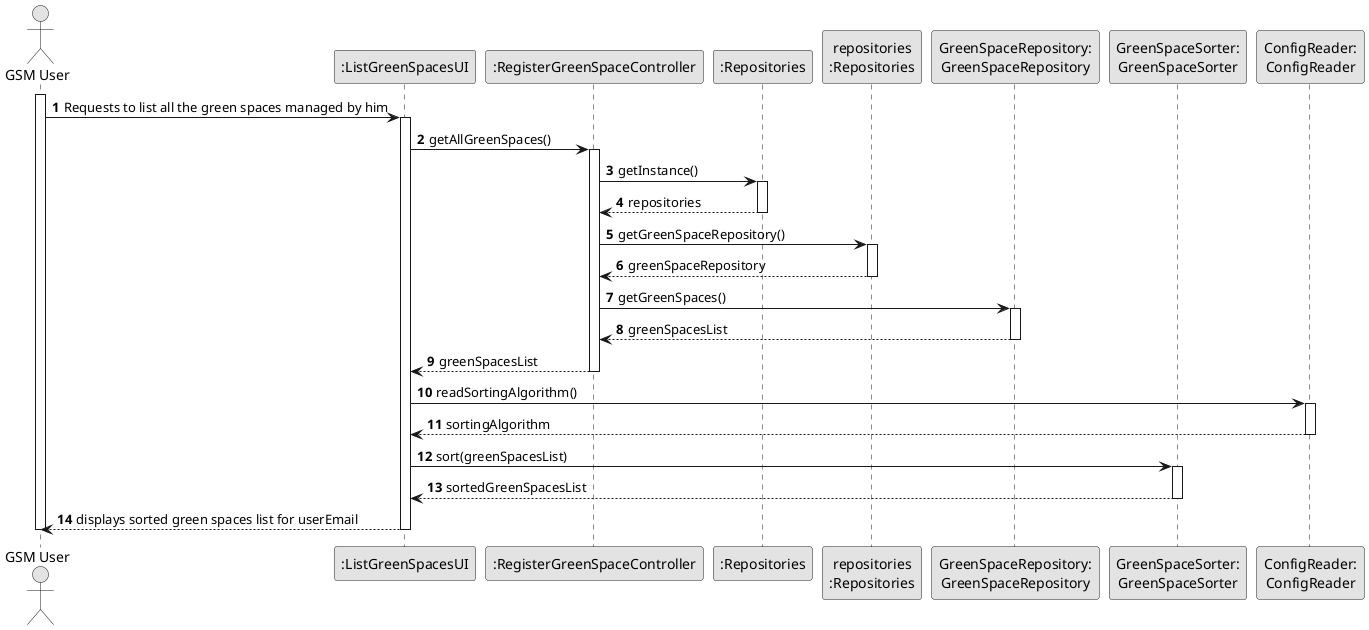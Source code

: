 @startuml

skinparam monochrome true
skinparam packageStyle rectangle
skinparam shadowing false

autonumber

actor "GSM User" as GSM
participant ":ListGreenSpacesUI" as UI
participant ":RegisterGreenSpaceController" as CTRL
participant ":Repositories" as RepositorySingleton
participant "repositories\n:Repositories" as PLAT
participant "GreenSpaceRepository:\nGreenSpaceRepository" as GreenSpaceRepository
participant "GreenSpaceSorter:\nGreenSpaceSorter" as Sorter
participant "ConfigReader:\nConfigReader" as ConfigReader

activate GSM

    GSM -> UI : Requests to list all the green spaces managed by him

    activate UI

        UI -> CTRL : getAllGreenSpaces()
        activate CTRL

            CTRL -> RepositorySingleton : getInstance()
            activate RepositorySingleton

                RepositorySingleton --> CTRL: repositories
            deactivate RepositorySingleton

            CTRL -> PLAT : getGreenSpaceRepository()
            activate PLAT

                PLAT --> CTRL : greenSpaceRepository
            deactivate PLAT

            CTRL -> GreenSpaceRepository : getGreenSpaces()
            activate GreenSpaceRepository

                GreenSpaceRepository --> CTRL : greenSpacesList
            deactivate GreenSpaceRepository

            CTRL --> UI : greenSpacesList
        deactivate CTRL

        UI -> ConfigReader : readSortingAlgorithm()
        activate ConfigReader

            ConfigReader --> UI : sortingAlgorithm
        deactivate ConfigReader

        UI -> Sorter : sort(greenSpacesList)
        activate Sorter

            Sorter --> UI : sortedGreenSpacesList
        deactivate Sorter

        UI --> GSM : displays sorted green spaces list for userEmail
    deactivate UI

deactivate GSM

@enduml
